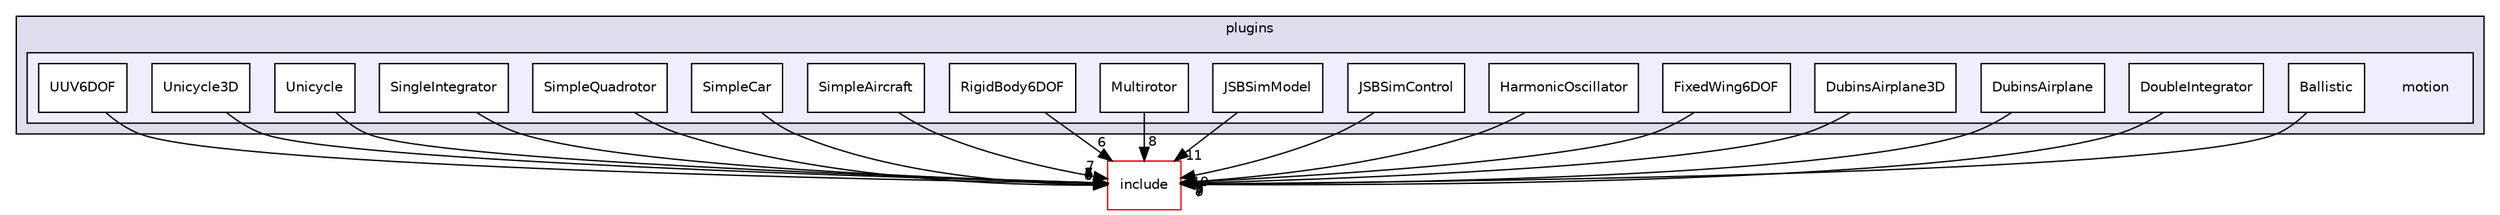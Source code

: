 digraph "/root/scrimmage/scrimmage/src/plugins/motion" {
  compound=true
  node [ fontsize="10", fontname="Helvetica"];
  edge [ labelfontsize="10", labelfontname="Helvetica"];
  subgraph clusterdir_7020b8b7abcceffa3f9f7a2d24718f16 {
    graph [ bgcolor="#ddddee", pencolor="black", label="plugins" fontname="Helvetica", fontsize="10", URL="dir_7020b8b7abcceffa3f9f7a2d24718f16.html"]
  subgraph clusterdir_5f8427e50c3373d6d1a638fa0a1c8683 {
    graph [ bgcolor="#eeeeff", pencolor="black", label="" URL="dir_5f8427e50c3373d6d1a638fa0a1c8683.html"];
    dir_5f8427e50c3373d6d1a638fa0a1c8683 [shape=plaintext label="motion"];
    dir_d4c97b73e0dba82e11f50eff0cb774cb [shape=box label="Ballistic" color="black" fillcolor="white" style="filled" URL="dir_d4c97b73e0dba82e11f50eff0cb774cb.html"];
    dir_07d223770655c40fe4a1d986886173ba [shape=box label="DoubleIntegrator" color="black" fillcolor="white" style="filled" URL="dir_07d223770655c40fe4a1d986886173ba.html"];
    dir_6c3bfdc9d735e33a953469b4d063eec2 [shape=box label="DubinsAirplane" color="black" fillcolor="white" style="filled" URL="dir_6c3bfdc9d735e33a953469b4d063eec2.html"];
    dir_3be9cb1dc2bdaa7a548b563094e198ee [shape=box label="DubinsAirplane3D" color="black" fillcolor="white" style="filled" URL="dir_3be9cb1dc2bdaa7a548b563094e198ee.html"];
    dir_a98644b191c6934fc2579ae2b76aacb9 [shape=box label="FixedWing6DOF" color="black" fillcolor="white" style="filled" URL="dir_a98644b191c6934fc2579ae2b76aacb9.html"];
    dir_8ce1b1a0cf12dd1880e05e388c7fc2ed [shape=box label="HarmonicOscillator" color="black" fillcolor="white" style="filled" URL="dir_8ce1b1a0cf12dd1880e05e388c7fc2ed.html"];
    dir_cdecd4250763778a3e00dde769955eb2 [shape=box label="JSBSimControl" color="black" fillcolor="white" style="filled" URL="dir_cdecd4250763778a3e00dde769955eb2.html"];
    dir_431909c9af97166d98fabe21958cbc32 [shape=box label="JSBSimModel" color="black" fillcolor="white" style="filled" URL="dir_431909c9af97166d98fabe21958cbc32.html"];
    dir_d167b312f6d43a8054e5a4fe1ad1d27f [shape=box label="Multirotor" color="black" fillcolor="white" style="filled" URL="dir_d167b312f6d43a8054e5a4fe1ad1d27f.html"];
    dir_4279a1d8fcf9d42f28315f3ce5752833 [shape=box label="RigidBody6DOF" color="black" fillcolor="white" style="filled" URL="dir_4279a1d8fcf9d42f28315f3ce5752833.html"];
    dir_0eb40c79ffb5396ab565664b961c6ec7 [shape=box label="SimpleAircraft" color="black" fillcolor="white" style="filled" URL="dir_0eb40c79ffb5396ab565664b961c6ec7.html"];
    dir_efee61d7bc32477b74fe8a22fce20ee1 [shape=box label="SimpleCar" color="black" fillcolor="white" style="filled" URL="dir_efee61d7bc32477b74fe8a22fce20ee1.html"];
    dir_a25c101132dce7efa3faad82650163e3 [shape=box label="SimpleQuadrotor" color="black" fillcolor="white" style="filled" URL="dir_a25c101132dce7efa3faad82650163e3.html"];
    dir_f186921fadb548dec541032ea377296b [shape=box label="SingleIntegrator" color="black" fillcolor="white" style="filled" URL="dir_f186921fadb548dec541032ea377296b.html"];
    dir_b35e5772b4b7ed181d258d3cacc0e1d5 [shape=box label="Unicycle" color="black" fillcolor="white" style="filled" URL="dir_b35e5772b4b7ed181d258d3cacc0e1d5.html"];
    dir_602af855ca62af62f0ae6b10b2c320a7 [shape=box label="Unicycle3D" color="black" fillcolor="white" style="filled" URL="dir_602af855ca62af62f0ae6b10b2c320a7.html"];
    dir_9fc46bb599134c37052d486047f9a5fe [shape=box label="UUV6DOF" color="black" fillcolor="white" style="filled" URL="dir_9fc46bb599134c37052d486047f9a5fe.html"];
  }
  }
  dir_d44c64559bbebec7f509842c48db8b23 [shape=box label="include" fillcolor="white" style="filled" color="red" URL="dir_d44c64559bbebec7f509842c48db8b23.html"];
  dir_0eb40c79ffb5396ab565664b961c6ec7->dir_d44c64559bbebec7f509842c48db8b23 [headlabel="7", labeldistance=1.5 headhref="dir_000253_000004.html"];
  dir_8ce1b1a0cf12dd1880e05e388c7fc2ed->dir_d44c64559bbebec7f509842c48db8b23 [headlabel="8", labeldistance=1.5 headhref="dir_000249_000004.html"];
  dir_07d223770655c40fe4a1d986886173ba->dir_d44c64559bbebec7f509842c48db8b23 [headlabel="7", labeldistance=1.5 headhref="dir_000245_000004.html"];
  dir_d167b312f6d43a8054e5a4fe1ad1d27f->dir_d44c64559bbebec7f509842c48db8b23 [headlabel="8", labeldistance=1.5 headhref="dir_000252_000004.html"];
  dir_b35e5772b4b7ed181d258d3cacc0e1d5->dir_d44c64559bbebec7f509842c48db8b23 [headlabel="6", labeldistance=1.5 headhref="dir_000257_000004.html"];
  dir_efee61d7bc32477b74fe8a22fce20ee1->dir_d44c64559bbebec7f509842c48db8b23 [headlabel="5", labeldistance=1.5 headhref="dir_000254_000004.html"];
  dir_cdecd4250763778a3e00dde769955eb2->dir_d44c64559bbebec7f509842c48db8b23 [headlabel="10", labeldistance=1.5 headhref="dir_000250_000004.html"];
  dir_4279a1d8fcf9d42f28315f3ce5752833->dir_d44c64559bbebec7f509842c48db8b23 [headlabel="6", labeldistance=1.5 headhref="dir_000119_000004.html"];
  dir_602af855ca62af62f0ae6b10b2c320a7->dir_d44c64559bbebec7f509842c48db8b23 [headlabel="7", labeldistance=1.5 headhref="dir_000258_000004.html"];
  dir_a98644b191c6934fc2579ae2b76aacb9->dir_d44c64559bbebec7f509842c48db8b23 [headlabel="9", labeldistance=1.5 headhref="dir_000248_000004.html"];
  dir_3be9cb1dc2bdaa7a548b563094e198ee->dir_d44c64559bbebec7f509842c48db8b23 [headlabel="7", labeldistance=1.5 headhref="dir_000247_000004.html"];
  dir_9fc46bb599134c37052d486047f9a5fe->dir_d44c64559bbebec7f509842c48db8b23 [headlabel="7", labeldistance=1.5 headhref="dir_000259_000004.html"];
  dir_a25c101132dce7efa3faad82650163e3->dir_d44c64559bbebec7f509842c48db8b23 [headlabel="6", labeldistance=1.5 headhref="dir_000255_000004.html"];
  dir_431909c9af97166d98fabe21958cbc32->dir_d44c64559bbebec7f509842c48db8b23 [headlabel="11", labeldistance=1.5 headhref="dir_000251_000004.html"];
  dir_d4c97b73e0dba82e11f50eff0cb774cb->dir_d44c64559bbebec7f509842c48db8b23 [headlabel="7", labeldistance=1.5 headhref="dir_000244_000004.html"];
  dir_6c3bfdc9d735e33a953469b4d063eec2->dir_d44c64559bbebec7f509842c48db8b23 [headlabel="8", labeldistance=1.5 headhref="dir_000246_000004.html"];
  dir_f186921fadb548dec541032ea377296b->dir_d44c64559bbebec7f509842c48db8b23 [headlabel="5", labeldistance=1.5 headhref="dir_000256_000004.html"];
}

